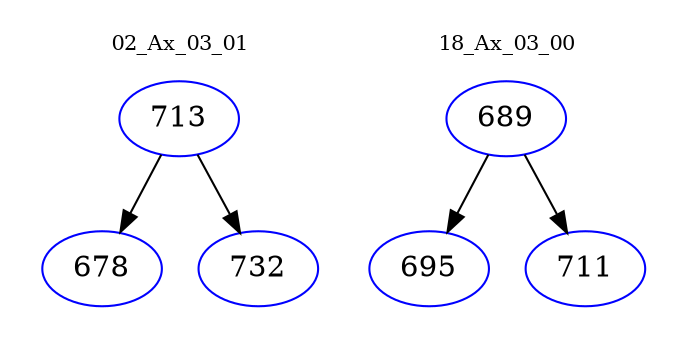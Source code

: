 digraph{
subgraph cluster_0 {
color = white
label = "02_Ax_03_01";
fontsize=10;
T0_713 [label="713", color="blue"]
T0_713 -> T0_678 [color="black"]
T0_678 [label="678", color="blue"]
T0_713 -> T0_732 [color="black"]
T0_732 [label="732", color="blue"]
}
subgraph cluster_1 {
color = white
label = "18_Ax_03_00";
fontsize=10;
T1_689 [label="689", color="blue"]
T1_689 -> T1_695 [color="black"]
T1_695 [label="695", color="blue"]
T1_689 -> T1_711 [color="black"]
T1_711 [label="711", color="blue"]
}
}
